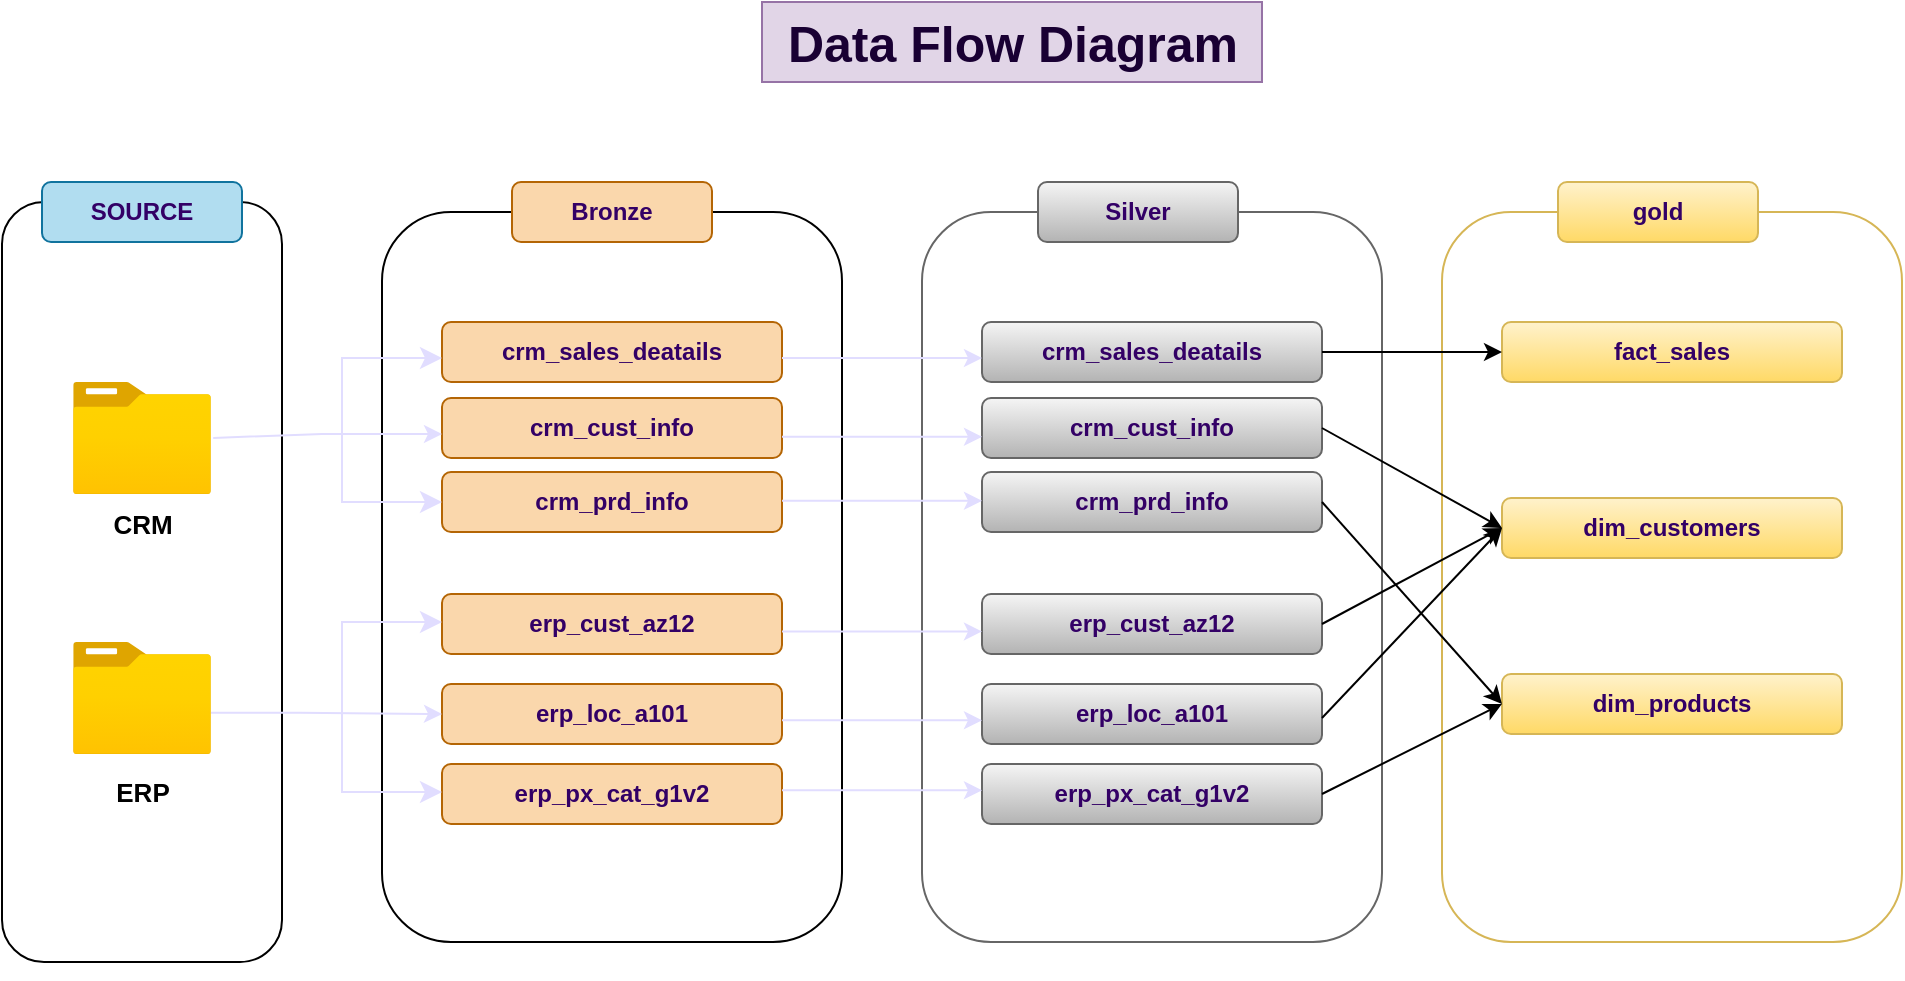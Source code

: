 <mxfile version="28.0.4">
  <diagram name="Page-1" id="EW90_VEgEiVQ8XwNo82x">
    <mxGraphModel dx="2128" dy="1003" grid="1" gridSize="10" guides="1" tooltips="1" connect="1" arrows="1" fold="1" page="1" pageScale="1" pageWidth="827" pageHeight="1169" math="0" shadow="0">
      <root>
        <mxCell id="0" />
        <mxCell id="1" parent="0" />
        <mxCell id="g-Tl-W-8UnKB1kIEHvUw-1" value="&lt;font style=&quot;font-size: 25px;&quot;&gt;&lt;b style=&quot;&quot;&gt;Data Flow Diagram&lt;/b&gt;&lt;/font&gt;" style="text;html=1;align=center;verticalAlign=middle;resizable=0;points=[];autosize=1;strokeColor=#9673a6;fillColor=#e1d5e7;fontColor=#190033;" vertex="1" parent="1">
          <mxGeometry x="250" y="90" width="250" height="40" as="geometry" />
        </mxCell>
        <mxCell id="g-Tl-W-8UnKB1kIEHvUw-2" value="" style="rounded=1;whiteSpace=wrap;html=1;fillColor=none;" vertex="1" parent="1">
          <mxGeometry x="-130" y="190" width="140" height="380" as="geometry" />
        </mxCell>
        <mxCell id="g-Tl-W-8UnKB1kIEHvUw-4" value="&lt;font style=&quot;color: rgb(51, 0, 102);&quot;&gt;SOURCE&lt;/font&gt;" style="rounded=1;whiteSpace=wrap;html=1;fillColor=#b1ddf0;strokeColor=#10739e;fontStyle=1" vertex="1" parent="1">
          <mxGeometry x="-110" y="180" width="100" height="30" as="geometry" />
        </mxCell>
        <mxCell id="g-Tl-W-8UnKB1kIEHvUw-6" value="" style="image;aspect=fixed;html=1;points=[];align=center;fontSize=12;image=img/lib/azure2/general/Folder_Blank.svg;" vertex="1" parent="1">
          <mxGeometry x="-94.5" y="410" width="69" height="56.0" as="geometry" />
        </mxCell>
        <mxCell id="g-Tl-W-8UnKB1kIEHvUw-7" value="" style="image;aspect=fixed;html=1;points=[];align=center;fontSize=12;image=img/lib/azure2/general/Folder_Blank.svg;" vertex="1" parent="1">
          <mxGeometry x="-94.5" y="280" width="69" height="56.0" as="geometry" />
        </mxCell>
        <mxCell id="g-Tl-W-8UnKB1kIEHvUw-8" value="&lt;font style=&quot;font-size: 13px;&quot;&gt;&lt;b style=&quot;&quot;&gt;ERP&lt;/b&gt;&lt;/font&gt;" style="text;html=1;align=center;verticalAlign=middle;resizable=0;points=[];autosize=1;strokeColor=none;fillColor=none;" vertex="1" parent="1">
          <mxGeometry x="-85" y="470" width="50" height="30" as="geometry" />
        </mxCell>
        <mxCell id="g-Tl-W-8UnKB1kIEHvUw-10" value="&lt;font style=&quot;font-size: 13px;&quot;&gt;&lt;b style=&quot;&quot;&gt;CRM&lt;/b&gt;&lt;/font&gt;" style="text;html=1;align=center;verticalAlign=middle;resizable=0;points=[];autosize=1;strokeColor=none;fillColor=none;" vertex="1" parent="1">
          <mxGeometry x="-85" y="336" width="50" height="30" as="geometry" />
        </mxCell>
        <mxCell id="g-Tl-W-8UnKB1kIEHvUw-11" value="" style="rounded=1;whiteSpace=wrap;html=1;fillColor=none;" vertex="1" parent="1">
          <mxGeometry x="60" y="195" width="230" height="365" as="geometry" />
        </mxCell>
        <mxCell id="g-Tl-W-8UnKB1kIEHvUw-12" style="edgeStyle=orthogonalEdgeStyle;rounded=0;orthogonalLoop=1;jettySize=auto;html=1;exitX=0.5;exitY=1;exitDx=0;exitDy=0;" edge="1" parent="1" source="g-Tl-W-8UnKB1kIEHvUw-2" target="g-Tl-W-8UnKB1kIEHvUw-2">
          <mxGeometry relative="1" as="geometry" />
        </mxCell>
        <mxCell id="g-Tl-W-8UnKB1kIEHvUw-14" value="&lt;font color=&quot;#330066&quot;&gt;&lt;b&gt;Bronze&lt;/b&gt;&lt;/font&gt;" style="rounded=1;whiteSpace=wrap;html=1;fillColor=#fad7ac;strokeColor=#b46504;" vertex="1" parent="1">
          <mxGeometry x="125" y="180" width="100" height="30" as="geometry" />
        </mxCell>
        <mxCell id="g-Tl-W-8UnKB1kIEHvUw-15" value="&lt;font color=&quot;#330066&quot;&gt;&lt;b&gt;crm_sales_deatails&lt;/b&gt;&lt;/font&gt;" style="rounded=1;whiteSpace=wrap;html=1;fillColor=#fad7ac;strokeColor=#b46504;" vertex="1" parent="1">
          <mxGeometry x="90" y="250" width="170" height="30" as="geometry" />
        </mxCell>
        <mxCell id="g-Tl-W-8UnKB1kIEHvUw-16" value="&lt;font color=&quot;#330066&quot;&gt;&lt;b&gt;crm_cust_info&lt;/b&gt;&lt;/font&gt;" style="rounded=1;whiteSpace=wrap;html=1;fillColor=#fad7ac;strokeColor=#b46504;" vertex="1" parent="1">
          <mxGeometry x="90" y="288" width="170" height="30" as="geometry" />
        </mxCell>
        <mxCell id="g-Tl-W-8UnKB1kIEHvUw-17" value="&lt;font color=&quot;#330066&quot;&gt;&lt;b&gt;crm_prd_info&lt;/b&gt;&lt;/font&gt;" style="rounded=1;whiteSpace=wrap;html=1;fillColor=#fad7ac;strokeColor=#b46504;" vertex="1" parent="1">
          <mxGeometry x="90" y="325" width="170" height="30" as="geometry" />
        </mxCell>
        <mxCell id="g-Tl-W-8UnKB1kIEHvUw-18" value="&lt;font color=&quot;#330066&quot;&gt;&lt;b&gt;erp_cust_az12&lt;/b&gt;&lt;/font&gt;" style="rounded=1;whiteSpace=wrap;html=1;fillColor=#fad7ac;strokeColor=#b46504;" vertex="1" parent="1">
          <mxGeometry x="90" y="386" width="170" height="30" as="geometry" />
        </mxCell>
        <mxCell id="g-Tl-W-8UnKB1kIEHvUw-19" value="&lt;font color=&quot;#330066&quot;&gt;&lt;b&gt;erp_loc_a101&lt;/b&gt;&lt;/font&gt;" style="rounded=1;whiteSpace=wrap;html=1;fillColor=#fad7ac;strokeColor=#b46504;" vertex="1" parent="1">
          <mxGeometry x="90" y="431" width="170" height="30" as="geometry" />
        </mxCell>
        <mxCell id="g-Tl-W-8UnKB1kIEHvUw-20" value="&lt;font color=&quot;#330066&quot;&gt;&lt;b&gt;erp_px_cat_g1v2&lt;/b&gt;&lt;/font&gt;" style="rounded=1;whiteSpace=wrap;html=1;fillColor=#fad7ac;strokeColor=#b46504;" vertex="1" parent="1">
          <mxGeometry x="90" y="471" width="170" height="30" as="geometry" />
        </mxCell>
        <mxCell id="g-Tl-W-8UnKB1kIEHvUw-21" value="" style="endArrow=classic;html=1;rounded=0;exitX=1.016;exitY=0.499;exitDx=0;exitDy=0;exitPerimeter=0;strokeColor=#E1DDFF;fontStyle=1" edge="1" parent="1" source="g-Tl-W-8UnKB1kIEHvUw-7">
          <mxGeometry width="50" height="50" relative="1" as="geometry">
            <mxPoint x="-3" y="303" as="sourcePoint" />
            <mxPoint x="90" y="306" as="targetPoint" />
            <Array as="points">
              <mxPoint x="30" y="306" />
            </Array>
          </mxGeometry>
        </mxCell>
        <mxCell id="g-Tl-W-8UnKB1kIEHvUw-23" value="" style="edgeStyle=elbowEdgeStyle;elbow=horizontal;endArrow=classic;html=1;curved=0;rounded=0;endSize=8;startSize=8;strokeColor=#E1DDFF;fontStyle=1" edge="1" parent="1">
          <mxGeometry width="50" height="50" relative="1" as="geometry">
            <mxPoint x="40" y="310" as="sourcePoint" />
            <mxPoint x="90" y="268" as="targetPoint" />
            <Array as="points">
              <mxPoint x="40" y="288" />
            </Array>
          </mxGeometry>
        </mxCell>
        <mxCell id="g-Tl-W-8UnKB1kIEHvUw-24" value="" style="edgeStyle=elbowEdgeStyle;elbow=horizontal;endArrow=classic;html=1;curved=0;rounded=0;endSize=8;startSize=8;entryX=0;entryY=0.5;entryDx=0;entryDy=0;strokeColor=#E1DDFF;fontStyle=1" edge="1" parent="1" target="g-Tl-W-8UnKB1kIEHvUw-17">
          <mxGeometry width="50" height="50" relative="1" as="geometry">
            <mxPoint x="40" y="305" as="sourcePoint" />
            <mxPoint x="90" y="355" as="targetPoint" />
            <Array as="points">
              <mxPoint x="40" y="375" />
            </Array>
          </mxGeometry>
        </mxCell>
        <mxCell id="g-Tl-W-8UnKB1kIEHvUw-25" value="" style="endArrow=classic;html=1;rounded=0;entryX=0;entryY=0.5;entryDx=0;entryDy=0;strokeColor=#E1DDFF;fontStyle=1" edge="1" parent="1" target="g-Tl-W-8UnKB1kIEHvUw-19">
          <mxGeometry width="50" height="50" relative="1" as="geometry">
            <mxPoint x="-25.5" y="445.41" as="sourcePoint" />
            <mxPoint x="78.5" y="445.41" as="targetPoint" />
            <Array as="points">
              <mxPoint x="18.5" y="445.41" />
            </Array>
          </mxGeometry>
        </mxCell>
        <mxCell id="g-Tl-W-8UnKB1kIEHvUw-26" value="" style="edgeStyle=elbowEdgeStyle;elbow=horizontal;endArrow=classic;html=1;curved=0;rounded=0;endSize=8;startSize=8;strokeColor=#E1DDFF;fontStyle=1" edge="1" parent="1">
          <mxGeometry width="50" height="50" relative="1" as="geometry">
            <mxPoint x="40" y="442" as="sourcePoint" />
            <mxPoint x="90" y="400" as="targetPoint" />
            <Array as="points">
              <mxPoint x="40" y="420" />
            </Array>
          </mxGeometry>
        </mxCell>
        <mxCell id="g-Tl-W-8UnKB1kIEHvUw-27" value="" style="edgeStyle=elbowEdgeStyle;elbow=horizontal;endArrow=classic;html=1;curved=0;rounded=0;endSize=8;startSize=8;entryX=0;entryY=0.5;entryDx=0;entryDy=0;strokeColor=#E1DDFF;fontStyle=1" edge="1" parent="1">
          <mxGeometry width="50" height="50" relative="1" as="geometry">
            <mxPoint x="40" y="440" as="sourcePoint" />
            <mxPoint x="90" y="485" as="targetPoint" />
            <Array as="points">
              <mxPoint x="40" y="520" />
            </Array>
          </mxGeometry>
        </mxCell>
        <mxCell id="g-Tl-W-8UnKB1kIEHvUw-28" value="" style="rounded=1;whiteSpace=wrap;html=1;fillColor=none;strokeColor=#666666;gradientColor=#b3b3b3;" vertex="1" parent="1">
          <mxGeometry x="330" y="195" width="230" height="365" as="geometry" />
        </mxCell>
        <mxCell id="g-Tl-W-8UnKB1kIEHvUw-29" value="&lt;font color=&quot;#330066&quot;&gt;&lt;b&gt;Silver&lt;/b&gt;&lt;/font&gt;" style="rounded=1;whiteSpace=wrap;html=1;fillColor=#f5f5f5;strokeColor=#666666;gradientColor=#b3b3b3;" vertex="1" parent="1">
          <mxGeometry x="388" y="180" width="100" height="30" as="geometry" />
        </mxCell>
        <mxCell id="g-Tl-W-8UnKB1kIEHvUw-30" value="&lt;font color=&quot;#330066&quot;&gt;&lt;b&gt;crm_sales_deatails&lt;/b&gt;&lt;/font&gt;" style="rounded=1;whiteSpace=wrap;html=1;fillColor=#f5f5f5;strokeColor=#666666;gradientColor=#b3b3b3;" vertex="1" parent="1">
          <mxGeometry x="360" y="250" width="170" height="30" as="geometry" />
        </mxCell>
        <mxCell id="g-Tl-W-8UnKB1kIEHvUw-31" value="&lt;font color=&quot;#330066&quot;&gt;&lt;b&gt;crm_cust_info&lt;/b&gt;&lt;/font&gt;" style="rounded=1;whiteSpace=wrap;html=1;fillColor=#f5f5f5;strokeColor=#666666;gradientColor=#b3b3b3;" vertex="1" parent="1">
          <mxGeometry x="360" y="288" width="170" height="30" as="geometry" />
        </mxCell>
        <mxCell id="g-Tl-W-8UnKB1kIEHvUw-32" value="&lt;font color=&quot;#330066&quot;&gt;&lt;b&gt;crm_prd_info&lt;/b&gt;&lt;/font&gt;" style="rounded=1;whiteSpace=wrap;html=1;fillColor=#f5f5f5;strokeColor=#666666;gradientColor=#b3b3b3;" vertex="1" parent="1">
          <mxGeometry x="360" y="325" width="170" height="30" as="geometry" />
        </mxCell>
        <mxCell id="g-Tl-W-8UnKB1kIEHvUw-33" value="&lt;font color=&quot;#330066&quot;&gt;&lt;b&gt;erp_cust_az12&lt;/b&gt;&lt;/font&gt;" style="rounded=1;whiteSpace=wrap;html=1;fillColor=#f5f5f5;strokeColor=#666666;gradientColor=#b3b3b3;" vertex="1" parent="1">
          <mxGeometry x="360" y="386" width="170" height="30" as="geometry" />
        </mxCell>
        <mxCell id="g-Tl-W-8UnKB1kIEHvUw-34" value="&lt;font color=&quot;#330066&quot;&gt;&lt;b&gt;erp_loc_a101&lt;/b&gt;&lt;/font&gt;" style="rounded=1;whiteSpace=wrap;html=1;fillColor=#f5f5f5;strokeColor=#666666;gradientColor=#b3b3b3;" vertex="1" parent="1">
          <mxGeometry x="360" y="431" width="170" height="30" as="geometry" />
        </mxCell>
        <mxCell id="g-Tl-W-8UnKB1kIEHvUw-35" value="&lt;font color=&quot;#330066&quot;&gt;&lt;b&gt;erp_px_cat_g1v2&lt;/b&gt;&lt;/font&gt;" style="rounded=1;whiteSpace=wrap;html=1;fillColor=#f5f5f5;strokeColor=#666666;gradientColor=#b3b3b3;" vertex="1" parent="1">
          <mxGeometry x="360" y="471" width="170" height="30" as="geometry" />
        </mxCell>
        <mxCell id="g-Tl-W-8UnKB1kIEHvUw-36" value="" style="endArrow=classic;html=1;rounded=0;exitX=1;exitY=0.5;exitDx=0;exitDy=0;entryX=0;entryY=0.5;entryDx=0;entryDy=0;strokeColor=#E1DDFF;fontStyle=1" edge="1" parent="1">
          <mxGeometry width="50" height="50" relative="1" as="geometry">
            <mxPoint x="260" y="268" as="sourcePoint" />
            <mxPoint x="360" y="268" as="targetPoint" />
          </mxGeometry>
        </mxCell>
        <mxCell id="g-Tl-W-8UnKB1kIEHvUw-37" value="" style="endArrow=classic;html=1;rounded=0;exitX=1;exitY=0.5;exitDx=0;exitDy=0;entryX=0;entryY=0.5;entryDx=0;entryDy=0;strokeColor=#E1DDFF;fontStyle=1" edge="1" parent="1">
          <mxGeometry width="50" height="50" relative="1" as="geometry">
            <mxPoint x="260" y="307.41" as="sourcePoint" />
            <mxPoint x="360" y="307.41" as="targetPoint" />
          </mxGeometry>
        </mxCell>
        <mxCell id="g-Tl-W-8UnKB1kIEHvUw-38" value="" style="endArrow=classic;html=1;rounded=0;exitX=1;exitY=0.5;exitDx=0;exitDy=0;entryX=0;entryY=0.5;entryDx=0;entryDy=0;strokeColor=#E1DDFF;fontStyle=1" edge="1" parent="1">
          <mxGeometry width="50" height="50" relative="1" as="geometry">
            <mxPoint x="260" y="339.41" as="sourcePoint" />
            <mxPoint x="360" y="339.41" as="targetPoint" />
          </mxGeometry>
        </mxCell>
        <mxCell id="g-Tl-W-8UnKB1kIEHvUw-39" value="" style="endArrow=classic;html=1;rounded=0;exitX=1;exitY=0.5;exitDx=0;exitDy=0;entryX=0;entryY=0.5;entryDx=0;entryDy=0;strokeColor=#E1DDFF;fontStyle=1" edge="1" parent="1">
          <mxGeometry width="50" height="50" relative="1" as="geometry">
            <mxPoint x="260" y="404.71" as="sourcePoint" />
            <mxPoint x="360" y="404.71" as="targetPoint" />
          </mxGeometry>
        </mxCell>
        <mxCell id="g-Tl-W-8UnKB1kIEHvUw-40" value="" style="endArrow=classic;html=1;rounded=0;exitX=1;exitY=0.5;exitDx=0;exitDy=0;entryX=0;entryY=0.5;entryDx=0;entryDy=0;strokeColor=#E1DDFF;fontStyle=1" edge="1" parent="1">
          <mxGeometry width="50" height="50" relative="1" as="geometry">
            <mxPoint x="260" y="449.12" as="sourcePoint" />
            <mxPoint x="360" y="449.12" as="targetPoint" />
          </mxGeometry>
        </mxCell>
        <mxCell id="g-Tl-W-8UnKB1kIEHvUw-41" value="" style="endArrow=classic;html=1;rounded=0;exitX=1;exitY=0.5;exitDx=0;exitDy=0;entryX=0;entryY=0.5;entryDx=0;entryDy=0;strokeColor=#E1DDFF;fontStyle=1" edge="1" parent="1">
          <mxGeometry width="50" height="50" relative="1" as="geometry">
            <mxPoint x="260" y="484.12" as="sourcePoint" />
            <mxPoint x="360" y="484.12" as="targetPoint" />
          </mxGeometry>
        </mxCell>
        <mxCell id="g-Tl-W-8UnKB1kIEHvUw-42" value="" style="rounded=1;whiteSpace=wrap;html=1;fillColor=none;strokeColor=#d6b656;gradientColor=#ffd966;" vertex="1" parent="1">
          <mxGeometry x="590" y="195" width="230" height="365" as="geometry" />
        </mxCell>
        <mxCell id="g-Tl-W-8UnKB1kIEHvUw-43" value="&lt;font color=&quot;#330066&quot;&gt;&lt;b&gt;gold&lt;/b&gt;&lt;/font&gt;" style="rounded=1;whiteSpace=wrap;html=1;fillColor=#fff2cc;strokeColor=#d6b656;gradientColor=#ffd966;" vertex="1" parent="1">
          <mxGeometry x="648" y="180" width="100" height="30" as="geometry" />
        </mxCell>
        <mxCell id="g-Tl-W-8UnKB1kIEHvUw-44" value="&lt;font color=&quot;#330066&quot;&gt;&lt;b&gt;fact_sales&lt;/b&gt;&lt;/font&gt;" style="rounded=1;whiteSpace=wrap;html=1;fillColor=#fff2cc;strokeColor=#d6b656;gradientColor=#ffd966;" vertex="1" parent="1">
          <mxGeometry x="620" y="250" width="170" height="30" as="geometry" />
        </mxCell>
        <mxCell id="g-Tl-W-8UnKB1kIEHvUw-45" value="&lt;font color=&quot;#330066&quot;&gt;&lt;b&gt;dim_customers&lt;/b&gt;&lt;/font&gt;" style="rounded=1;whiteSpace=wrap;html=1;fillColor=#fff2cc;strokeColor=#d6b656;gradientColor=#ffd966;" vertex="1" parent="1">
          <mxGeometry x="620" y="338" width="170" height="30" as="geometry" />
        </mxCell>
        <mxCell id="g-Tl-W-8UnKB1kIEHvUw-46" value="&lt;font color=&quot;#330066&quot;&gt;&lt;b&gt;dim_products&lt;/b&gt;&lt;/font&gt;" style="rounded=1;whiteSpace=wrap;html=1;fillColor=#fff2cc;strokeColor=#d6b656;gradientColor=#ffd966;" vertex="1" parent="1">
          <mxGeometry x="620" y="426" width="170" height="30" as="geometry" />
        </mxCell>
        <mxCell id="g-Tl-W-8UnKB1kIEHvUw-47" value="" style="endArrow=classic;html=1;rounded=0;exitX=1;exitY=0.5;exitDx=0;exitDy=0;entryX=0;entryY=0.5;entryDx=0;entryDy=0;" edge="1" parent="1" source="g-Tl-W-8UnKB1kIEHvUw-30" target="g-Tl-W-8UnKB1kIEHvUw-44">
          <mxGeometry width="50" height="50" relative="1" as="geometry">
            <mxPoint x="500" y="790" as="sourcePoint" />
            <mxPoint x="550" y="740" as="targetPoint" />
          </mxGeometry>
        </mxCell>
        <mxCell id="g-Tl-W-8UnKB1kIEHvUw-48" value="" style="endArrow=classic;html=1;rounded=0;exitX=1;exitY=0.5;exitDx=0;exitDy=0;entryX=0;entryY=0.5;entryDx=0;entryDy=0;" edge="1" parent="1" source="g-Tl-W-8UnKB1kIEHvUw-33" target="g-Tl-W-8UnKB1kIEHvUw-45">
          <mxGeometry width="50" height="50" relative="1" as="geometry">
            <mxPoint x="570" y="770" as="sourcePoint" />
            <mxPoint x="620" y="720" as="targetPoint" />
          </mxGeometry>
        </mxCell>
        <mxCell id="g-Tl-W-8UnKB1kIEHvUw-49" value="" style="endArrow=classic;html=1;rounded=0;exitX=1;exitY=0.5;exitDx=0;exitDy=0;entryX=0;entryY=0.5;entryDx=0;entryDy=0;" edge="1" parent="1" target="g-Tl-W-8UnKB1kIEHvUw-45">
          <mxGeometry width="50" height="50" relative="1" as="geometry">
            <mxPoint x="530" y="448" as="sourcePoint" />
            <mxPoint x="620" y="400" as="targetPoint" />
          </mxGeometry>
        </mxCell>
        <mxCell id="g-Tl-W-8UnKB1kIEHvUw-50" value="" style="endArrow=classic;html=1;rounded=0;exitX=1;exitY=0.5;exitDx=0;exitDy=0;entryX=0;entryY=0.5;entryDx=0;entryDy=0;" edge="1" parent="1" source="g-Tl-W-8UnKB1kIEHvUw-31" target="g-Tl-W-8UnKB1kIEHvUw-45">
          <mxGeometry width="50" height="50" relative="1" as="geometry">
            <mxPoint x="580" y="748" as="sourcePoint" />
            <mxPoint x="670" y="700" as="targetPoint" />
          </mxGeometry>
        </mxCell>
        <mxCell id="g-Tl-W-8UnKB1kIEHvUw-51" value="" style="endArrow=classic;html=1;rounded=0;exitX=1;exitY=0.5;exitDx=0;exitDy=0;entryX=0;entryY=0.5;entryDx=0;entryDy=0;" edge="1" parent="1" source="g-Tl-W-8UnKB1kIEHvUw-35" target="g-Tl-W-8UnKB1kIEHvUw-46">
          <mxGeometry width="50" height="50" relative="1" as="geometry">
            <mxPoint x="480" y="800" as="sourcePoint" />
            <mxPoint x="570" y="850" as="targetPoint" />
          </mxGeometry>
        </mxCell>
        <mxCell id="g-Tl-W-8UnKB1kIEHvUw-52" value="" style="endArrow=classic;html=1;rounded=0;exitX=1;exitY=0.5;exitDx=0;exitDy=0;entryX=0;entryY=0.5;entryDx=0;entryDy=0;" edge="1" parent="1" source="g-Tl-W-8UnKB1kIEHvUw-32" target="g-Tl-W-8UnKB1kIEHvUw-46">
          <mxGeometry width="50" height="50" relative="1" as="geometry">
            <mxPoint x="580" y="750" as="sourcePoint" />
            <mxPoint x="670" y="800" as="targetPoint" />
          </mxGeometry>
        </mxCell>
      </root>
    </mxGraphModel>
  </diagram>
</mxfile>
